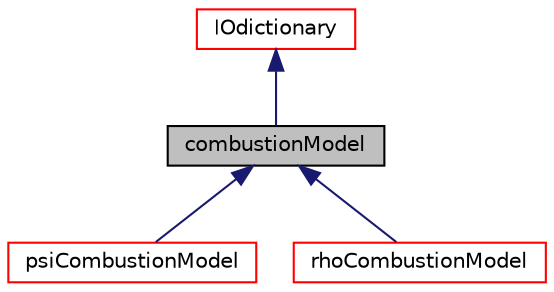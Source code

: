 digraph "combustionModel"
{
  bgcolor="transparent";
  edge [fontname="Helvetica",fontsize="10",labelfontname="Helvetica",labelfontsize="10"];
  node [fontname="Helvetica",fontsize="10",shape=record];
  Node1 [label="combustionModel",height=0.2,width=0.4,color="black", fillcolor="grey75", style="filled", fontcolor="black"];
  Node2 -> Node1 [dir="back",color="midnightblue",fontsize="10",style="solid",fontname="Helvetica"];
  Node2 [label="IOdictionary",height=0.2,width=0.4,color="red",URL="$a01190.html",tooltip="IOdictionary is derived from dictionary and IOobject to give the dictionary automatic IO functionalit..."];
  Node1 -> Node3 [dir="back",color="midnightblue",fontsize="10",style="solid",fontname="Helvetica"];
  Node3 [label="psiCombustionModel",height=0.2,width=0.4,color="red",URL="$a02050.html"];
  Node1 -> Node4 [dir="back",color="midnightblue",fontsize="10",style="solid",fontname="Helvetica"];
  Node4 [label="rhoCombustionModel",height=0.2,width=0.4,color="red",URL="$a02243.html"];
}
